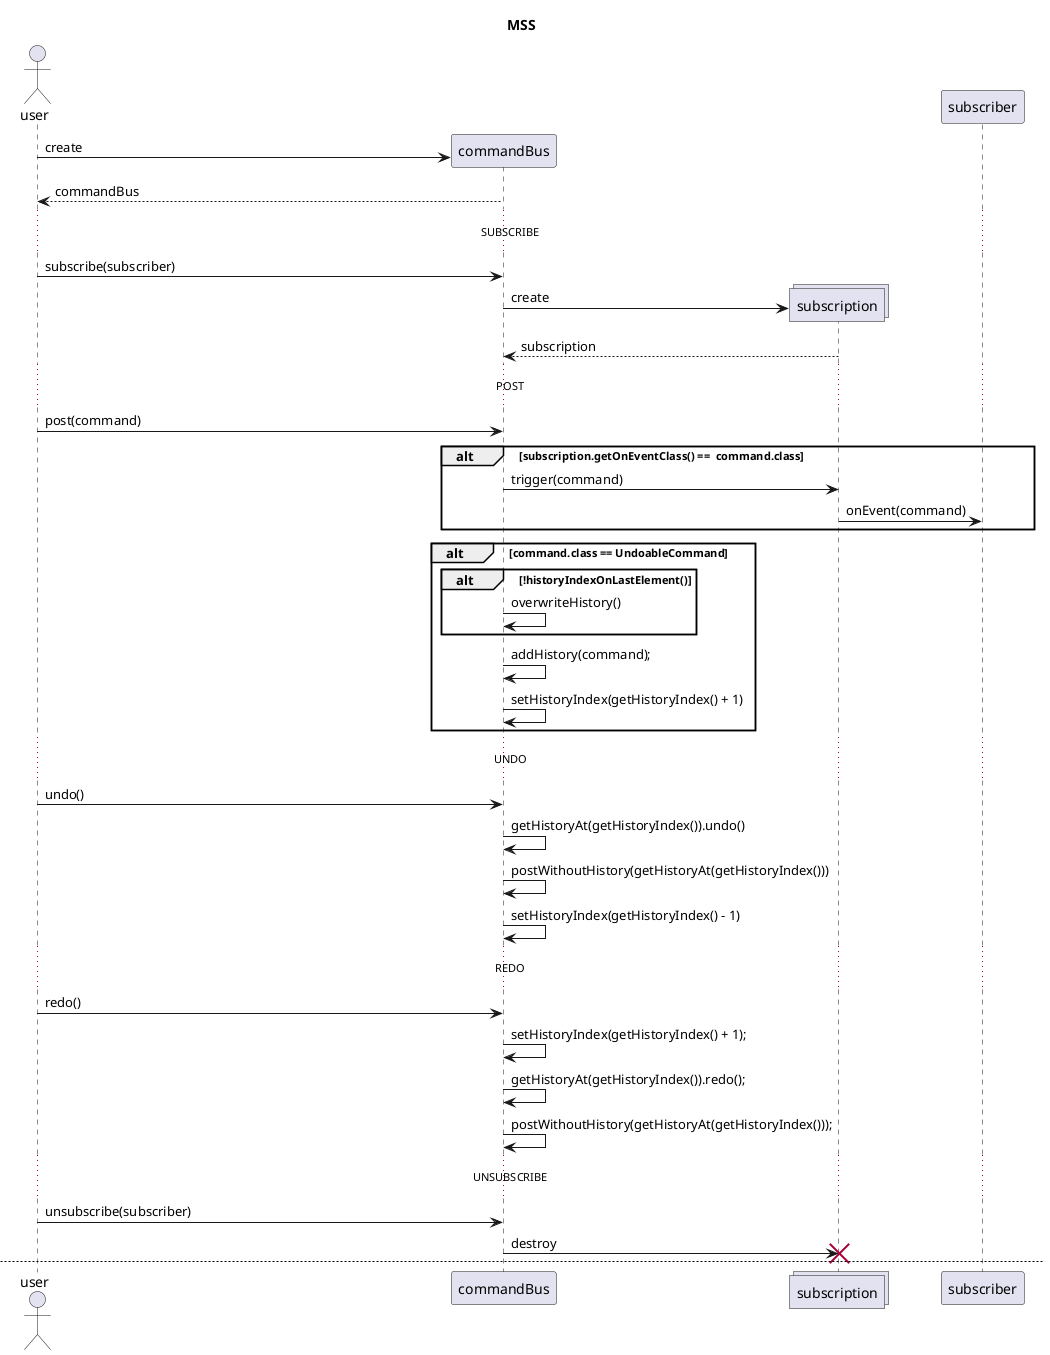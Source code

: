 @startuml
title MSS
Actor user
create commandBus
user -> commandBus: create
return commandBus
... SUBSCRIBE ...
user -> commandBus : subscribe(subscriber)
collections subscription
create subscription
commandBus -> subscription : create
return subscription
... POST ...
user -> commandBus : post(command)
alt subscription.getOnEventClass() ==  command.class
commandBus -> subscription : trigger(command)
subscription -> subscriber : onEvent(command)
end
alt command.class == UndoableCommand
alt !historyIndexOnLastElement()
commandBus -> commandBus : overwriteHistory()
end
commandBus -> commandBus : addHistory(command);
commandBus -> commandBus : setHistoryIndex(getHistoryIndex() + 1)
end
... UNDO ...
user -> commandBus: undo()
commandBus -> commandBus : getHistoryAt(getHistoryIndex()).undo()
commandBus -> commandBus : postWithoutHistory(getHistoryAt(getHistoryIndex()))
commandBus -> commandBus : setHistoryIndex(getHistoryIndex() - 1)
... REDO ...
user -> commandBus: redo()
commandBus -> commandBus : setHistoryIndex(getHistoryIndex() + 1);
commandBus -> commandBus : getHistoryAt(getHistoryIndex()).redo();
commandBus -> commandBus : postWithoutHistory(getHistoryAt(getHistoryIndex()));
... UNSUBSCRIBE ...
user -> commandBus : unsubscribe(subscriber)
commandBus -> subscription : destroy
destroy subscription

newpage subscribe: wrong subscriber or method

user -> commandBus : subscribe(subscriber)
alt !isValidSubscriber(subscriber)
commandBus -> user : throw new IllegalArgumentException("The subscriber is not valid")
else !canHaveAsOnEvent(subscriber.class.getMethods().removeIf(method -> method.isAnnotationPresent(Subscribe.class)))
commandBus -> user : throw new IllegalArgumentException("The onEvent is not valid")
else subscriber is already subscribed
commandBus -> user : throw new IllegalArgumentException("Subscriber is already subscribed")
end

newpage unsubscribe: wrong subscriber

user -> commandBus : subscribe(subscriber)
alt subscriber is not subscribed
commandBus -> user : throw new IllegalArgumentException("Subscriber is not subscribed")
end

newpage undo : cannot undo

user -> commandBus : undo()
alt no commands to undo or all commands undone
commandBus -> user : throw new IllegalStateException()
end

newpage redo : cannot redo

user -> commandBus : redo()
alt no commands or nothing to redo
commandBus -> user : throw new IllegalStateException()
end
@enduml